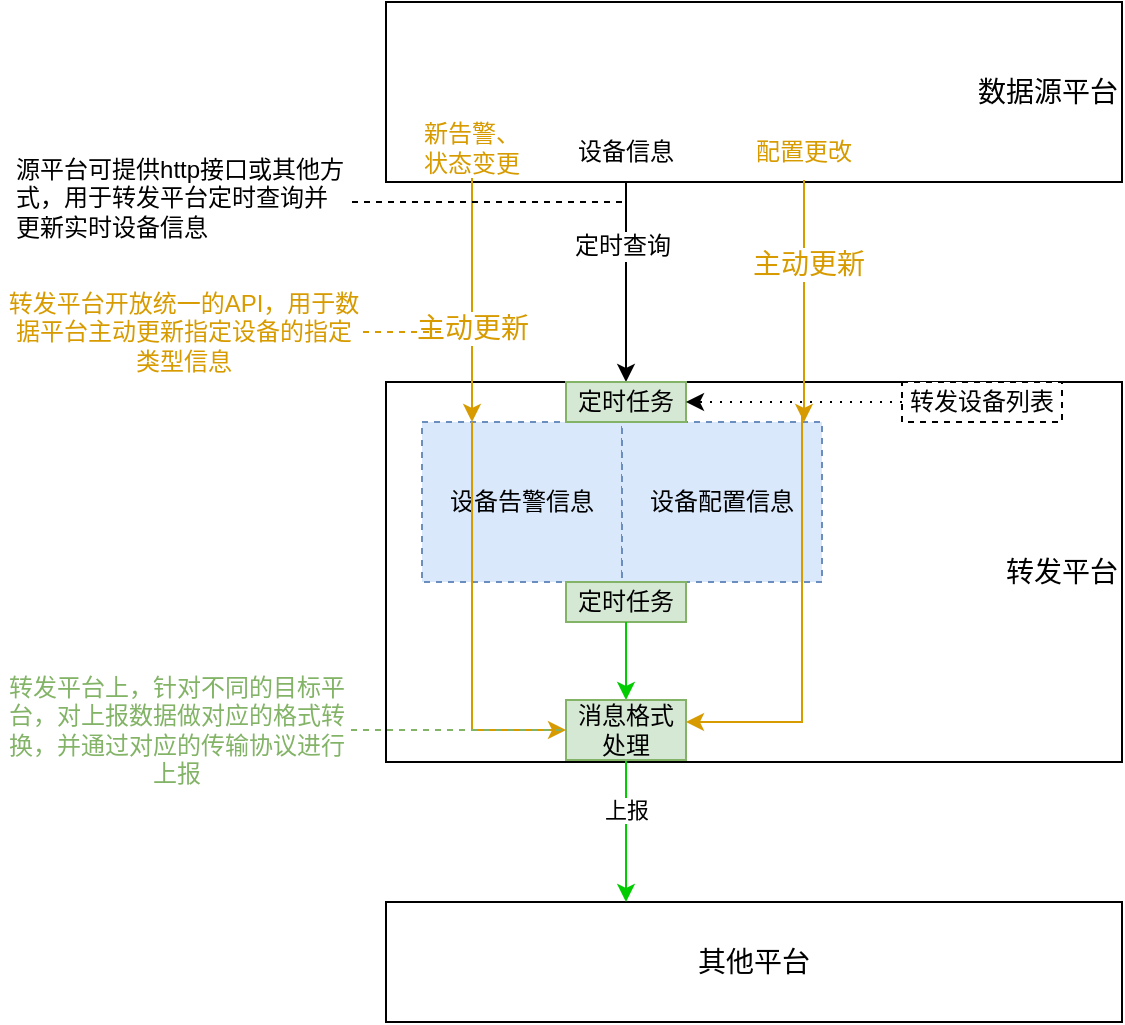 <mxfile version="20.5.3" type="github">
  <diagram id="U1FMwSItcwg7t5gCMyaE" name="第 1 页">
    <mxGraphModel dx="1422" dy="778" grid="1" gridSize="10" guides="1" tooltips="1" connect="1" arrows="1" fold="1" page="1" pageScale="1" pageWidth="827" pageHeight="1169" math="0" shadow="0">
      <root>
        <mxCell id="0" />
        <mxCell id="1" parent="0" />
        <mxCell id="3LiQr8wCGCh7OgG0KYY2-1" value="&lt;font style=&quot;font-size: 14px;&quot;&gt;数据源平台&lt;/font&gt;" style="rounded=0;whiteSpace=wrap;html=1;align=right;" parent="1" vertex="1">
          <mxGeometry x="282" y="210" width="368" height="90" as="geometry" />
        </mxCell>
        <mxCell id="3LiQr8wCGCh7OgG0KYY2-3" value="&lt;font style=&quot;font-size: 14px;&quot;&gt;转发平台&lt;/font&gt;" style="rounded=0;whiteSpace=wrap;html=1;align=right;" parent="1" vertex="1">
          <mxGeometry x="282" y="400" width="368" height="190" as="geometry" />
        </mxCell>
        <mxCell id="3LiQr8wCGCh7OgG0KYY2-15" value="&lt;font style=&quot;font-size: 14px;&quot;&gt;其他平台&lt;/font&gt;" style="rounded=0;whiteSpace=wrap;html=1;" parent="1" vertex="1">
          <mxGeometry x="282" y="660" width="368" height="60" as="geometry" />
        </mxCell>
        <mxCell id="3LiQr8wCGCh7OgG0KYY2-18" value="" style="endArrow=classic;html=1;rounded=0;fillColor=#fff2cc;strokeColor=#00CC00;exitX=0.5;exitY=1;exitDx=0;exitDy=0;" parent="1" source="L51531q8kxPah6j-Oe_d-31" edge="1">
          <mxGeometry width="50" height="50" relative="1" as="geometry">
            <mxPoint x="402" y="610" as="sourcePoint" />
            <mxPoint x="402" y="660" as="targetPoint" />
            <Array as="points" />
          </mxGeometry>
        </mxCell>
        <mxCell id="3LiQr8wCGCh7OgG0KYY2-19" value="上报" style="edgeLabel;html=1;align=center;verticalAlign=middle;resizable=0;points=[];" parent="3LiQr8wCGCh7OgG0KYY2-18" vertex="1" connectable="0">
          <mxGeometry x="-0.3" relative="1" as="geometry">
            <mxPoint as="offset" />
          </mxGeometry>
        </mxCell>
        <mxCell id="3LiQr8wCGCh7OgG0KYY2-20" value="设备告警信息" style="text;html=1;strokeColor=#6c8ebf;fillColor=#dae8fc;align=center;verticalAlign=middle;whiteSpace=wrap;rounded=0;dashed=1;" parent="1" vertex="1">
          <mxGeometry x="300" y="420" width="100" height="80" as="geometry" />
        </mxCell>
        <mxCell id="L51531q8kxPah6j-Oe_d-1" value="&lt;font color=&quot;#d79b00&quot;&gt;新告警、状态变更&lt;/font&gt;" style="text;html=1;strokeColor=none;fillColor=none;align=center;verticalAlign=middle;whiteSpace=wrap;rounded=0;" vertex="1" parent="1">
          <mxGeometry x="295" y="268" width="60" height="30" as="geometry" />
        </mxCell>
        <mxCell id="L51531q8kxPah6j-Oe_d-4" value="设备配置信息" style="text;html=1;strokeColor=#6c8ebf;fillColor=#dae8fc;align=center;verticalAlign=middle;whiteSpace=wrap;rounded=0;dashed=1;" vertex="1" parent="1">
          <mxGeometry x="400" y="420" width="100" height="80" as="geometry" />
        </mxCell>
        <mxCell id="L51531q8kxPah6j-Oe_d-5" value="&lt;font color=&quot;#d79b00&quot; style=&quot;font-size: 12px;&quot;&gt;配置更改&lt;/font&gt;" style="text;html=1;strokeColor=none;fillColor=none;align=center;verticalAlign=middle;whiteSpace=wrap;rounded=0;fontSize=14;" vertex="1" parent="1">
          <mxGeometry x="461" y="269" width="60" height="30" as="geometry" />
        </mxCell>
        <mxCell id="L51531q8kxPah6j-Oe_d-14" value="" style="endArrow=classic;html=1;rounded=0;fontSize=14;exitX=0.5;exitY=1;exitDx=0;exitDy=0;fillColor=#ffe6cc;strokeColor=#D79B00;" edge="1" parent="1" source="L51531q8kxPah6j-Oe_d-5">
          <mxGeometry width="50" height="50" relative="1" as="geometry">
            <mxPoint x="491" y="299" as="sourcePoint" />
            <mxPoint x="491" y="420" as="targetPoint" />
          </mxGeometry>
        </mxCell>
        <mxCell id="L51531q8kxPah6j-Oe_d-19" value="&lt;font color=&quot;#d79b00&quot;&gt;主动更新&lt;/font&gt;" style="edgeLabel;html=1;align=center;verticalAlign=middle;resizable=0;points=[];fontSize=14;" vertex="1" connectable="0" parent="L51531q8kxPah6j-Oe_d-14">
          <mxGeometry x="-0.306" y="2" relative="1" as="geometry">
            <mxPoint as="offset" />
          </mxGeometry>
        </mxCell>
        <mxCell id="L51531q8kxPah6j-Oe_d-21" value="" style="endArrow=classic;html=1;rounded=0;fontSize=12;entryX=0.5;entryY=0;entryDx=0;entryDy=0;" edge="1" parent="1" source="L51531q8kxPah6j-Oe_d-48" target="L51531q8kxPah6j-Oe_d-56">
          <mxGeometry width="50" height="50" relative="1" as="geometry">
            <mxPoint x="242" y="460" as="sourcePoint" />
            <mxPoint x="400" y="390" as="targetPoint" />
          </mxGeometry>
        </mxCell>
        <mxCell id="L51531q8kxPah6j-Oe_d-38" value="&lt;font color=&quot;#000000&quot;&gt;定时查询&lt;/font&gt;" style="edgeLabel;html=1;align=center;verticalAlign=middle;resizable=0;points=[];fontSize=12;fontColor=#D79B00;" vertex="1" connectable="0" parent="L51531q8kxPah6j-Oe_d-21">
          <mxGeometry x="-0.356" y="-2" relative="1" as="geometry">
            <mxPoint as="offset" />
          </mxGeometry>
        </mxCell>
        <mxCell id="L51531q8kxPah6j-Oe_d-24" value="" style="endArrow=classic;html=1;rounded=0;fontSize=14;fillColor=#ffe6cc;strokeColor=#d79b00;exitX=0.5;exitY=1;exitDx=0;exitDy=0;entryX=0.25;entryY=0;entryDx=0;entryDy=0;" edge="1" parent="1" source="L51531q8kxPah6j-Oe_d-1" target="3LiQr8wCGCh7OgG0KYY2-20">
          <mxGeometry width="50" height="50" relative="1" as="geometry">
            <mxPoint x="342" y="320" as="sourcePoint" />
            <mxPoint x="341.5" y="411" as="targetPoint" />
          </mxGeometry>
        </mxCell>
        <mxCell id="L51531q8kxPah6j-Oe_d-57" value="&lt;span style=&quot;color: rgb(215, 155, 0); font-size: 14px;&quot;&gt;主动更新&lt;/span&gt;" style="edgeLabel;html=1;align=center;verticalAlign=middle;resizable=0;points=[];fontSize=12;fontColor=#000000;" vertex="1" connectable="0" parent="L51531q8kxPah6j-Oe_d-24">
          <mxGeometry x="0.23" relative="1" as="geometry">
            <mxPoint as="offset" />
          </mxGeometry>
        </mxCell>
        <mxCell id="L51531q8kxPah6j-Oe_d-26" value="定时任务" style="text;html=1;strokeColor=#82b366;fillColor=#d5e8d4;align=center;verticalAlign=middle;whiteSpace=wrap;rounded=0;fontSize=12;" vertex="1" parent="1">
          <mxGeometry x="372" y="500" width="60" height="20" as="geometry" />
        </mxCell>
        <mxCell id="L51531q8kxPah6j-Oe_d-28" value="" style="endArrow=classic;html=1;rounded=0;strokeColor=#00CC00;fontSize=12;exitX=0.5;exitY=1;exitDx=0;exitDy=0;" edge="1" parent="1" source="L51531q8kxPah6j-Oe_d-26" target="L51531q8kxPah6j-Oe_d-31">
          <mxGeometry width="50" height="50" relative="1" as="geometry">
            <mxPoint x="492" y="530" as="sourcePoint" />
            <mxPoint x="542" y="480" as="targetPoint" />
          </mxGeometry>
        </mxCell>
        <mxCell id="L51531q8kxPah6j-Oe_d-31" value="消息格式处理" style="text;html=1;strokeColor=#82b366;fillColor=#d5e8d4;align=center;verticalAlign=middle;whiteSpace=wrap;rounded=0;fontSize=12;" vertex="1" parent="1">
          <mxGeometry x="372" y="559" width="60" height="30" as="geometry" />
        </mxCell>
        <mxCell id="L51531q8kxPah6j-Oe_d-33" value="" style="endArrow=classic;html=1;rounded=0;fontSize=14;fillColor=#ffe6cc;strokeColor=#d79b00;exitX=0.25;exitY=0;exitDx=0;exitDy=0;entryX=0;entryY=0.5;entryDx=0;entryDy=0;" edge="1" parent="1" source="3LiQr8wCGCh7OgG0KYY2-20" target="L51531q8kxPah6j-Oe_d-31">
          <mxGeometry width="50" height="50" relative="1" as="geometry">
            <mxPoint x="328.5" y="420" as="sourcePoint" />
            <mxPoint x="327.5" y="542" as="targetPoint" />
            <Array as="points">
              <mxPoint x="325" y="574" />
            </Array>
          </mxGeometry>
        </mxCell>
        <mxCell id="L51531q8kxPah6j-Oe_d-36" value="" style="endArrow=classic;html=1;rounded=0;fontSize=14;exitX=0.9;exitY=-0.025;exitDx=0;exitDy=0;fillColor=#ffe6cc;strokeColor=#d79b00;entryX=1;entryY=0.5;entryDx=0;entryDy=0;exitPerimeter=0;" edge="1" parent="1">
          <mxGeometry width="50" height="50" relative="1" as="geometry">
            <mxPoint x="490" y="414" as="sourcePoint" />
            <mxPoint x="432" y="570" as="targetPoint" />
            <Array as="points">
              <mxPoint x="490" y="570" />
            </Array>
          </mxGeometry>
        </mxCell>
        <mxCell id="L51531q8kxPah6j-Oe_d-39" value="&lt;span style=&quot;color: rgb(0, 0, 0); font-family: Helvetica; font-size: 12px; font-style: normal; font-variant-ligatures: normal; font-variant-caps: normal; font-weight: 400; letter-spacing: normal; orphans: 2; text-align: center; text-indent: 0px; text-transform: none; widows: 2; word-spacing: 0px; -webkit-text-stroke-width: 0px; background-color: rgb(255, 255, 255); text-decoration-thickness: initial; text-decoration-style: initial; text-decoration-color: initial; float: none; display: inline !important;&quot;&gt;源平台可提供&lt;/span&gt;&lt;span style=&quot;color: rgb(0, 0, 0); font-family: Helvetica; font-size: 12px; font-style: normal; font-variant-ligatures: normal; font-variant-caps: normal; font-weight: 400; letter-spacing: normal; orphans: 2; text-align: center; text-indent: 0px; text-transform: none; widows: 2; word-spacing: 0px; -webkit-text-stroke-width: 0px; background-color: rgb(255, 255, 255); text-decoration-thickness: initial; text-decoration-style: initial; text-decoration-color: initial; float: none; display: inline !important;&quot;&gt;http接口或其他方式，&lt;/span&gt;&lt;span style=&quot;color: rgb(0, 0, 0); font-family: Helvetica; font-size: 12px; font-style: normal; font-variant-ligatures: normal; font-variant-caps: normal; font-weight: 400; letter-spacing: normal; orphans: 2; text-align: center; text-indent: 0px; text-transform: none; widows: 2; word-spacing: 0px; -webkit-text-stroke-width: 0px; background-color: rgb(255, 255, 255); text-decoration-thickness: initial; text-decoration-style: initial; text-decoration-color: initial; float: none; display: inline !important;&quot;&gt;用于转发平台定时查询并更新实时&lt;/span&gt;&lt;span style=&quot;color: rgb(0, 0, 0); font-family: Helvetica; font-size: 12px; font-style: normal; font-variant-ligatures: normal; font-variant-caps: normal; font-weight: 400; letter-spacing: normal; orphans: 2; text-align: center; text-indent: 0px; text-transform: none; widows: 2; word-spacing: 0px; -webkit-text-stroke-width: 0px; background-color: rgb(255, 255, 255); text-decoration-thickness: initial; text-decoration-style: initial; text-decoration-color: initial; float: none; display: inline !important;&quot;&gt;设备信息&lt;/span&gt;" style="text;whiteSpace=wrap;html=1;fontSize=12;fontColor=#000000;" vertex="1" parent="1">
          <mxGeometry x="95" y="280" width="170" height="60" as="geometry" />
        </mxCell>
        <mxCell id="L51531q8kxPah6j-Oe_d-44" value="" style="endArrow=none;dashed=1;html=1;rounded=0;strokeColor=#000000;fontSize=12;fontColor=#000000;" edge="1" parent="1" source="L51531q8kxPah6j-Oe_d-39">
          <mxGeometry width="50" height="50" relative="1" as="geometry">
            <mxPoint x="90" y="460" as="sourcePoint" />
            <mxPoint x="400" y="310" as="targetPoint" />
          </mxGeometry>
        </mxCell>
        <mxCell id="L51531q8kxPah6j-Oe_d-45" value="&lt;font color=&quot;#d79b00&quot;&gt;转发平台开放统一的API，用于数据平台主动更新指定设备的指定类型信息&lt;/font&gt;" style="text;html=1;strokeColor=none;fillColor=none;align=center;verticalAlign=middle;whiteSpace=wrap;rounded=0;dashed=1;fontSize=12;fontColor=#000000;" vertex="1" parent="1">
          <mxGeometry x="90.5" y="350" width="180" height="50" as="geometry" />
        </mxCell>
        <mxCell id="L51531q8kxPah6j-Oe_d-46" value="" style="endArrow=none;dashed=1;html=1;rounded=0;strokeColor=#D79B00;fontSize=12;fontColor=#D79B00;exitX=1;exitY=0.5;exitDx=0;exitDy=0;" edge="1" parent="1" source="L51531q8kxPah6j-Oe_d-45">
          <mxGeometry width="50" height="50" relative="1" as="geometry">
            <mxPoint x="232" y="390" as="sourcePoint" />
            <mxPoint x="310" y="375" as="targetPoint" />
          </mxGeometry>
        </mxCell>
        <mxCell id="L51531q8kxPah6j-Oe_d-48" value="&lt;font color=&quot;#000000&quot;&gt;设备信息&lt;/font&gt;" style="text;html=1;strokeColor=none;fillColor=none;align=center;verticalAlign=middle;whiteSpace=wrap;rounded=0;dashed=1;fontSize=12;fontColor=#D79B00;" vertex="1" parent="1">
          <mxGeometry x="372" y="270" width="60" height="30" as="geometry" />
        </mxCell>
        <mxCell id="L51531q8kxPah6j-Oe_d-51" value="&lt;font color=&quot;#82b366&quot;&gt;转发平台上，针对不同的目标平台，对上报数据做对应的格式转换，并通过对应的传输协议进行上报&lt;/font&gt;" style="text;html=1;strokeColor=none;fillColor=none;align=center;verticalAlign=middle;whiteSpace=wrap;rounded=0;dashed=1;fontSize=12;fontColor=#000000;" vertex="1" parent="1">
          <mxGeometry x="89.5" y="543.5" width="175" height="61" as="geometry" />
        </mxCell>
        <mxCell id="L51531q8kxPah6j-Oe_d-52" value="" style="endArrow=none;dashed=1;html=1;rounded=0;strokeColor=#82B366;fontSize=12;fontColor=#82B366;" edge="1" parent="1" source="L51531q8kxPah6j-Oe_d-51" target="L51531q8kxPah6j-Oe_d-31">
          <mxGeometry width="50" height="50" relative="1" as="geometry">
            <mxPoint x="240" y="640" as="sourcePoint" />
            <mxPoint x="290" y="590" as="targetPoint" />
          </mxGeometry>
        </mxCell>
        <mxCell id="L51531q8kxPah6j-Oe_d-53" value="&lt;font color=&quot;#000000&quot;&gt;转发设备列表&lt;/font&gt;" style="rounded=0;whiteSpace=wrap;html=1;dashed=1;fontSize=12;fontColor=#D79B00;" vertex="1" parent="1">
          <mxGeometry x="540" y="400" width="80" height="20" as="geometry" />
        </mxCell>
        <mxCell id="L51531q8kxPah6j-Oe_d-56" value="定时任务" style="text;html=1;strokeColor=#82b366;fillColor=#d5e8d4;align=center;verticalAlign=middle;whiteSpace=wrap;rounded=0;fontSize=12;" vertex="1" parent="1">
          <mxGeometry x="372" y="400" width="60" height="20" as="geometry" />
        </mxCell>
        <mxCell id="L51531q8kxPah6j-Oe_d-58" value="" style="endArrow=classic;html=1;rounded=0;strokeColor=#000000;fontSize=12;fontColor=#000000;exitX=0;exitY=0.5;exitDx=0;exitDy=0;dashed=1;dashPattern=1 4;" edge="1" parent="1" source="L51531q8kxPah6j-Oe_d-53" target="L51531q8kxPah6j-Oe_d-56">
          <mxGeometry width="50" height="50" relative="1" as="geometry">
            <mxPoint x="570" y="510" as="sourcePoint" />
            <mxPoint x="620" y="460" as="targetPoint" />
          </mxGeometry>
        </mxCell>
      </root>
    </mxGraphModel>
  </diagram>
</mxfile>
